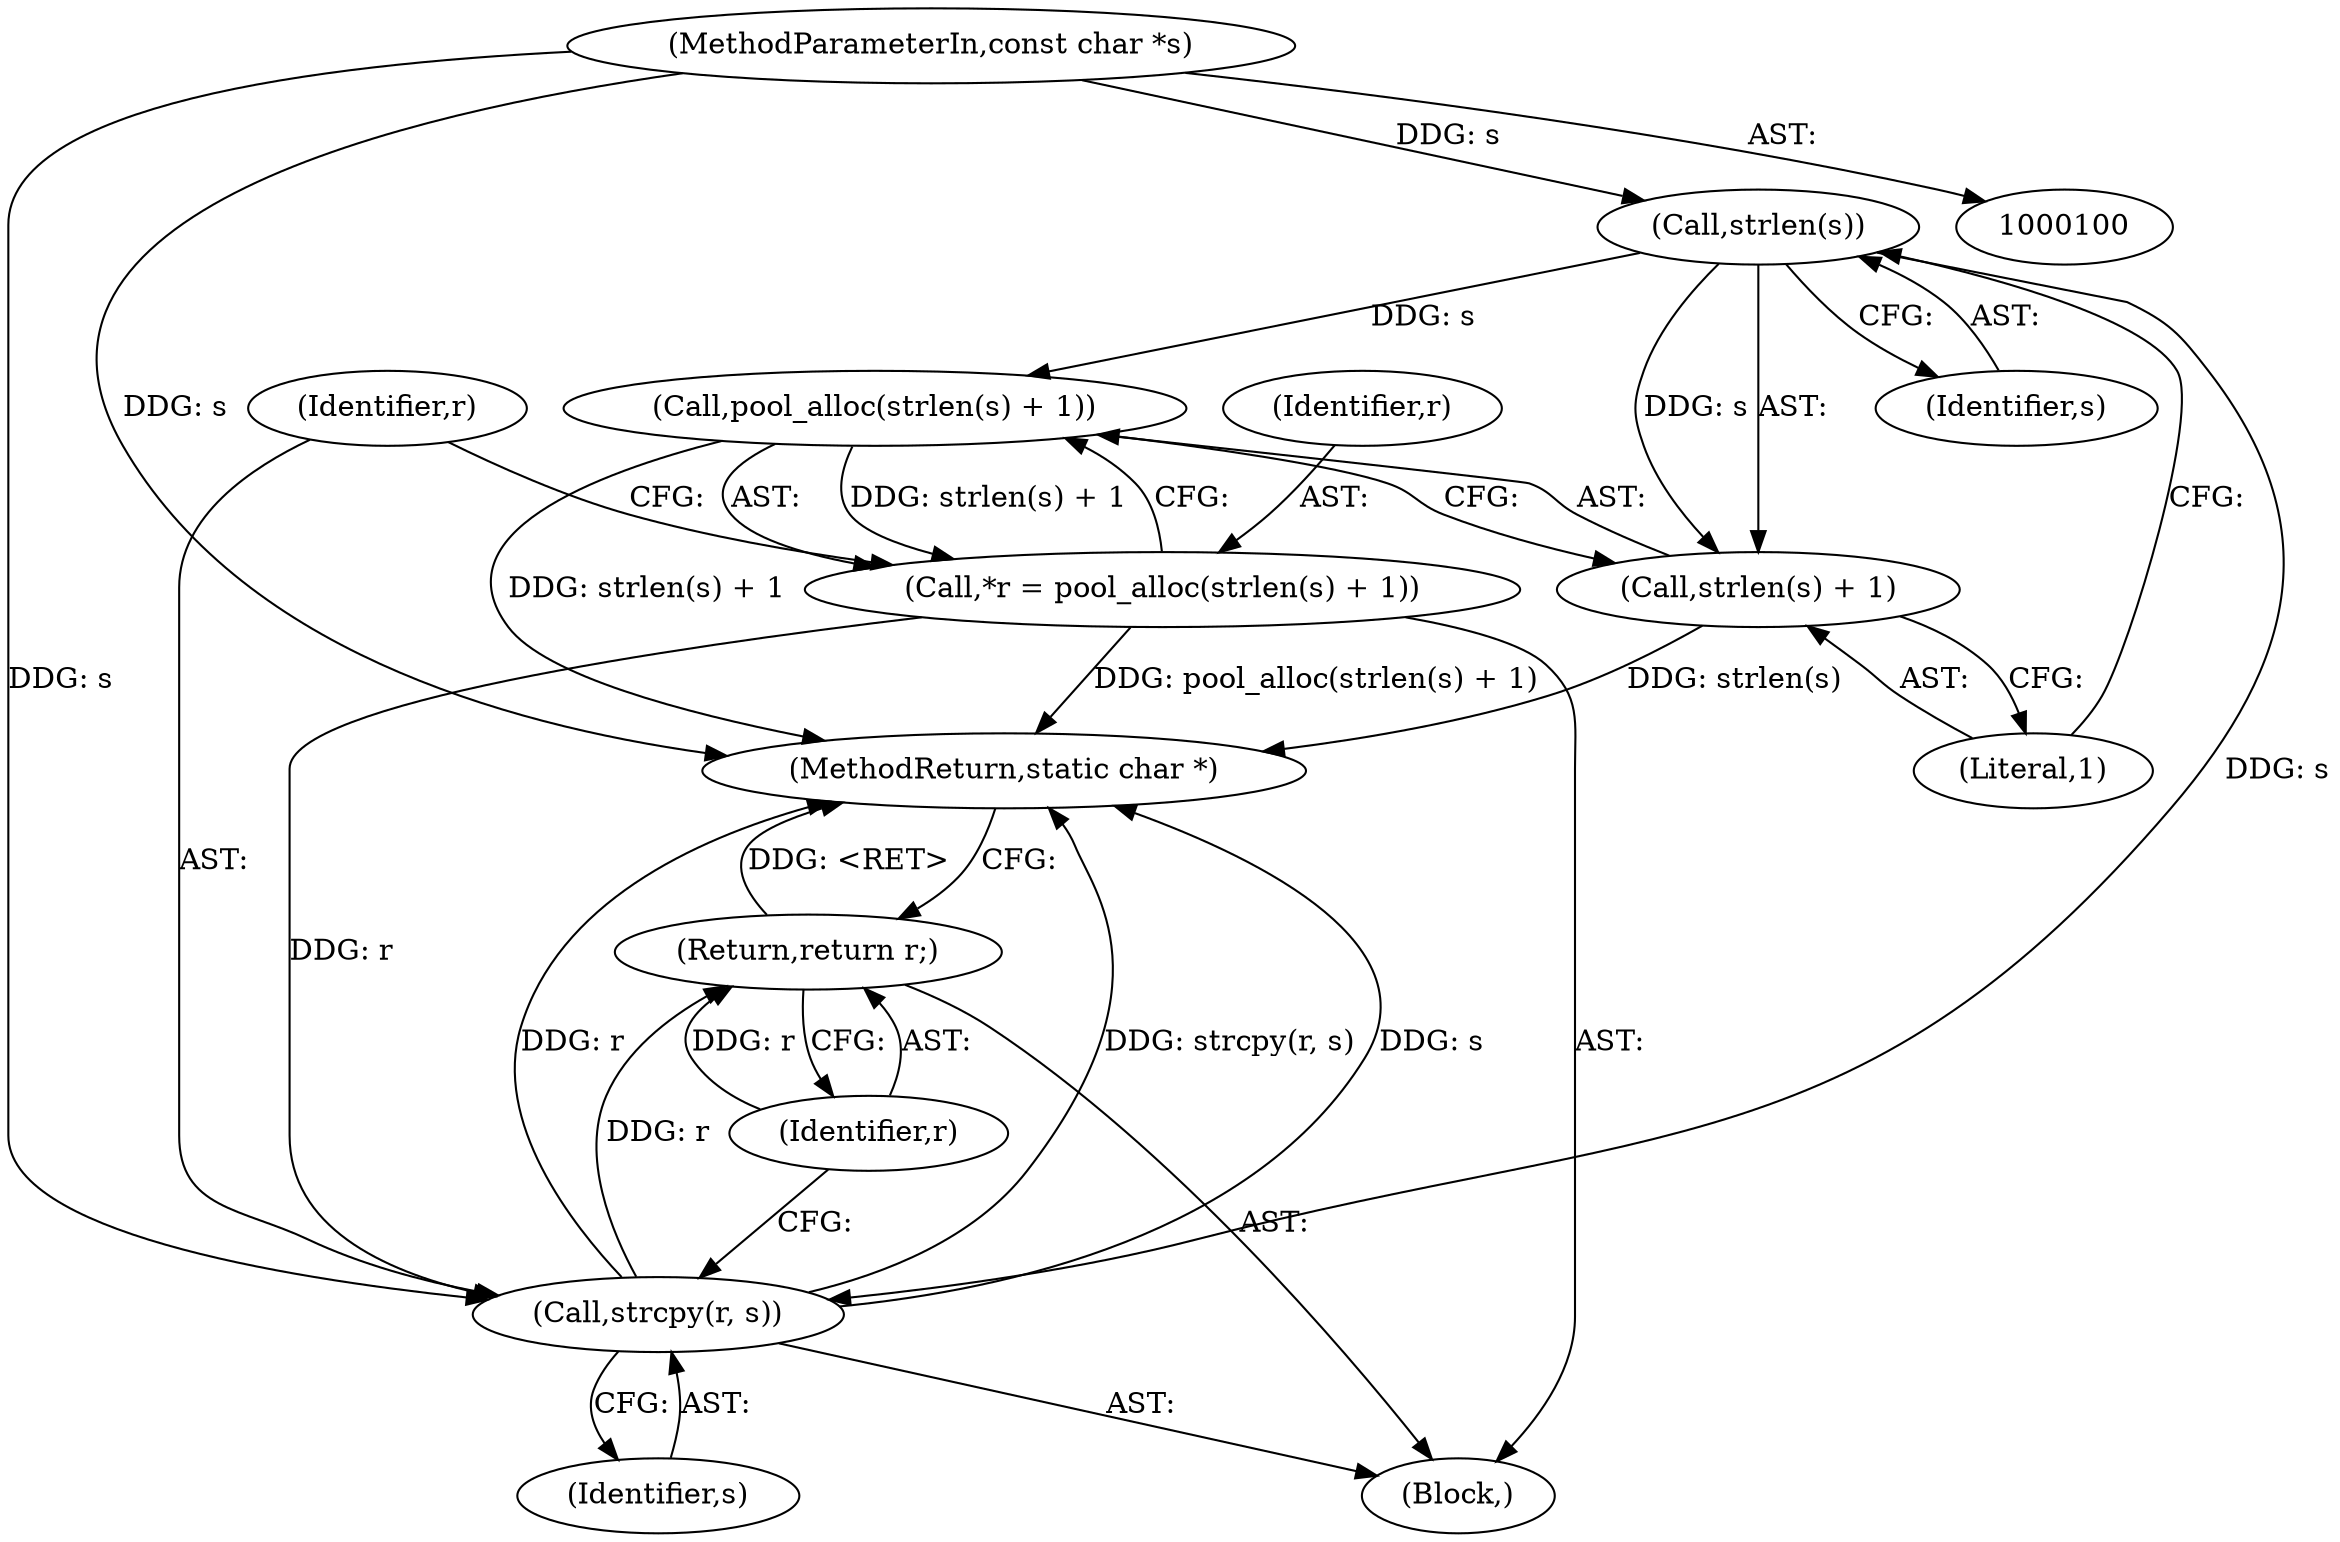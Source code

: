 digraph "1_git_34fa79a6cde56d6d428ab0d3160cb094ebad3305@API" {
"1000108" [label="(Call,strlen(s))"];
"1000101" [label="(MethodParameterIn,const char *s)"];
"1000106" [label="(Call,pool_alloc(strlen(s) + 1))"];
"1000104" [label="(Call,*r = pool_alloc(strlen(s) + 1))"];
"1000111" [label="(Call,strcpy(r, s))"];
"1000114" [label="(Return,return r;)"];
"1000107" [label="(Call,strlen(s) + 1)"];
"1000102" [label="(Block,)"];
"1000113" [label="(Identifier,s)"];
"1000116" [label="(MethodReturn,static char *)"];
"1000109" [label="(Identifier,s)"];
"1000115" [label="(Identifier,r)"];
"1000107" [label="(Call,strlen(s) + 1)"];
"1000114" [label="(Return,return r;)"];
"1000106" [label="(Call,pool_alloc(strlen(s) + 1))"];
"1000112" [label="(Identifier,r)"];
"1000111" [label="(Call,strcpy(r, s))"];
"1000110" [label="(Literal,1)"];
"1000101" [label="(MethodParameterIn,const char *s)"];
"1000105" [label="(Identifier,r)"];
"1000104" [label="(Call,*r = pool_alloc(strlen(s) + 1))"];
"1000108" [label="(Call,strlen(s))"];
"1000108" -> "1000107"  [label="AST: "];
"1000108" -> "1000109"  [label="CFG: "];
"1000109" -> "1000108"  [label="AST: "];
"1000110" -> "1000108"  [label="CFG: "];
"1000108" -> "1000106"  [label="DDG: s"];
"1000108" -> "1000107"  [label="DDG: s"];
"1000101" -> "1000108"  [label="DDG: s"];
"1000108" -> "1000111"  [label="DDG: s"];
"1000101" -> "1000100"  [label="AST: "];
"1000101" -> "1000116"  [label="DDG: s"];
"1000101" -> "1000111"  [label="DDG: s"];
"1000106" -> "1000104"  [label="AST: "];
"1000106" -> "1000107"  [label="CFG: "];
"1000107" -> "1000106"  [label="AST: "];
"1000104" -> "1000106"  [label="CFG: "];
"1000106" -> "1000116"  [label="DDG: strlen(s) + 1"];
"1000106" -> "1000104"  [label="DDG: strlen(s) + 1"];
"1000104" -> "1000102"  [label="AST: "];
"1000105" -> "1000104"  [label="AST: "];
"1000112" -> "1000104"  [label="CFG: "];
"1000104" -> "1000116"  [label="DDG: pool_alloc(strlen(s) + 1)"];
"1000104" -> "1000111"  [label="DDG: r"];
"1000111" -> "1000102"  [label="AST: "];
"1000111" -> "1000113"  [label="CFG: "];
"1000112" -> "1000111"  [label="AST: "];
"1000113" -> "1000111"  [label="AST: "];
"1000115" -> "1000111"  [label="CFG: "];
"1000111" -> "1000116"  [label="DDG: r"];
"1000111" -> "1000116"  [label="DDG: strcpy(r, s)"];
"1000111" -> "1000116"  [label="DDG: s"];
"1000111" -> "1000114"  [label="DDG: r"];
"1000114" -> "1000102"  [label="AST: "];
"1000114" -> "1000115"  [label="CFG: "];
"1000115" -> "1000114"  [label="AST: "];
"1000116" -> "1000114"  [label="CFG: "];
"1000114" -> "1000116"  [label="DDG: <RET>"];
"1000115" -> "1000114"  [label="DDG: r"];
"1000107" -> "1000110"  [label="CFG: "];
"1000110" -> "1000107"  [label="AST: "];
"1000107" -> "1000116"  [label="DDG: strlen(s)"];
}
